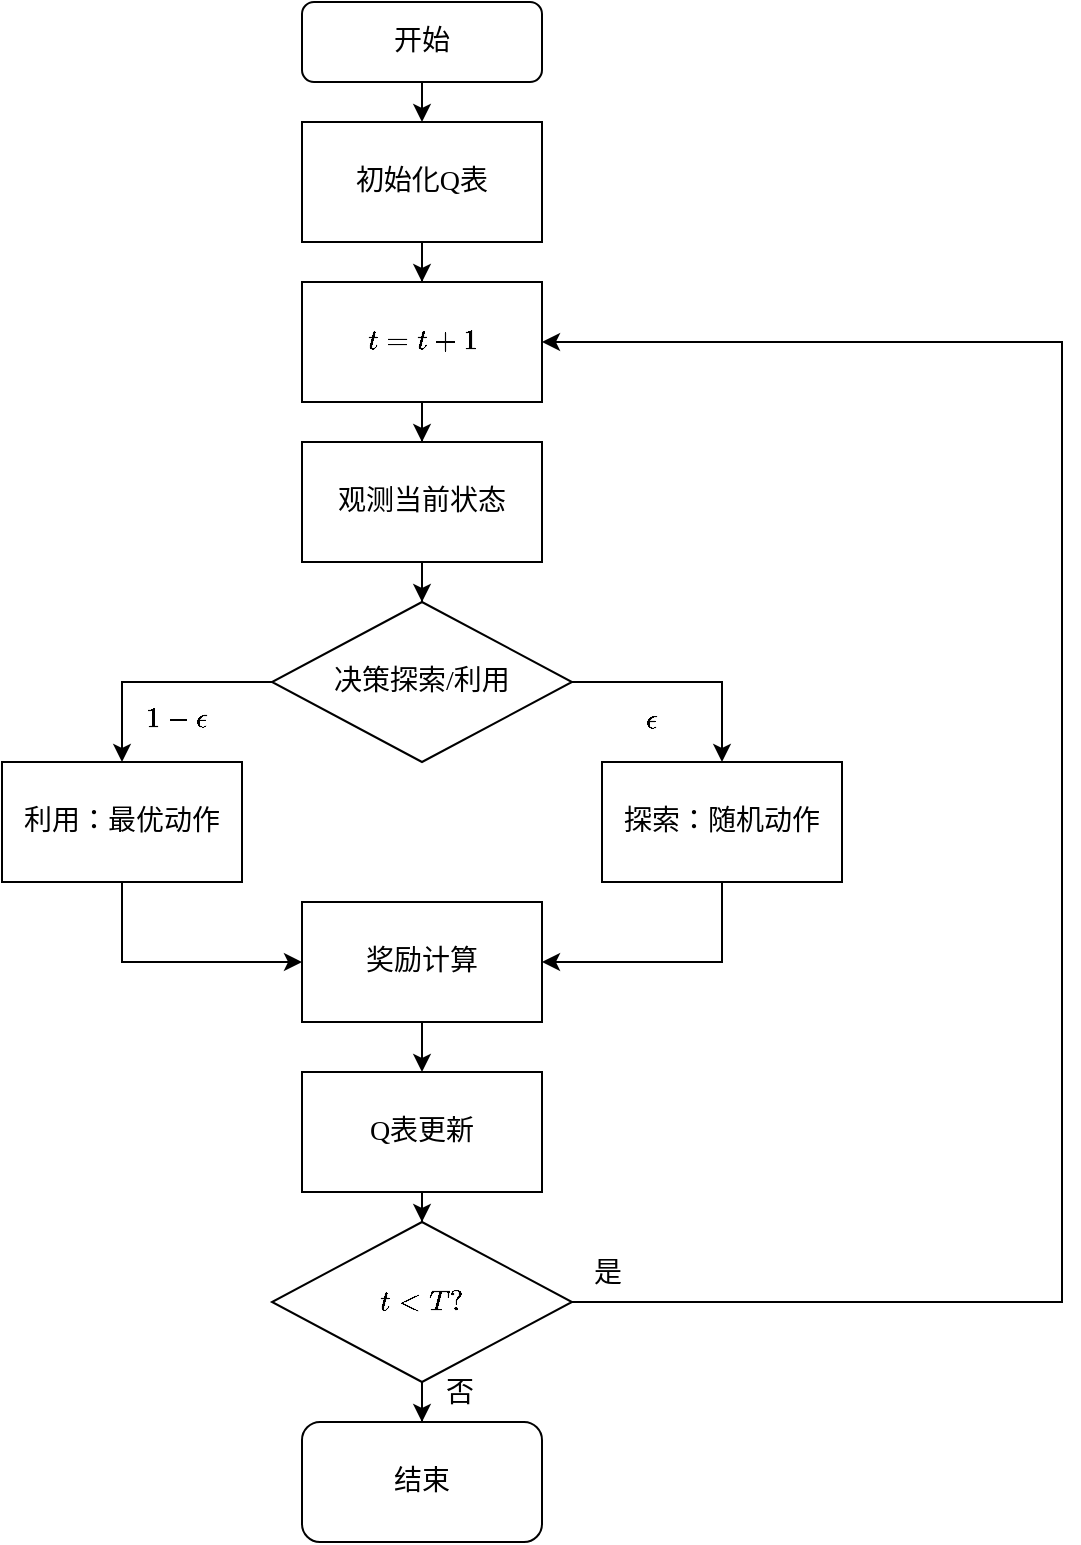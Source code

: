<mxfile version="26.2.6">
  <diagram id="C5RBs43oDa-KdzZeNtuy" name="Page-1">
    <mxGraphModel dx="1675" dy="793" grid="1" gridSize="10" guides="1" tooltips="1" connect="1" arrows="1" fold="1" page="1" pageScale="1" pageWidth="827" pageHeight="1169" background="none" math="1" shadow="0">
      <root>
        <mxCell id="WIyWlLk6GJQsqaUBKTNV-0" />
        <mxCell id="WIyWlLk6GJQsqaUBKTNV-1" parent="WIyWlLk6GJQsqaUBKTNV-0" />
        <mxCell id="54ulJrPKZDDIkLWZrO97-37" style="edgeStyle=orthogonalEdgeStyle;rounded=0;orthogonalLoop=1;jettySize=auto;html=1;exitX=0.5;exitY=1;exitDx=0;exitDy=0;entryX=0.5;entryY=0;entryDx=0;entryDy=0;labelBackgroundColor=none;fontColor=default;" parent="WIyWlLk6GJQsqaUBKTNV-1" source="WIyWlLk6GJQsqaUBKTNV-3" target="54ulJrPKZDDIkLWZrO97-1" edge="1">
          <mxGeometry relative="1" as="geometry" />
        </mxCell>
        <mxCell id="WIyWlLk6GJQsqaUBKTNV-3" value="&lt;font face=&quot;黑体&quot; style=&quot;font-size: 14px;&quot;&gt;开始&lt;/font&gt;" style="rounded=1;whiteSpace=wrap;html=1;fontSize=12;glass=0;strokeWidth=1;shadow=0;labelBackgroundColor=none;" parent="WIyWlLk6GJQsqaUBKTNV-1" vertex="1">
          <mxGeometry x="270" y="20" width="120" height="40" as="geometry" />
        </mxCell>
        <mxCell id="54ulJrPKZDDIkLWZrO97-39" value="" style="edgeStyle=orthogonalEdgeStyle;rounded=0;orthogonalLoop=1;jettySize=auto;html=1;labelBackgroundColor=none;fontColor=default;" parent="WIyWlLk6GJQsqaUBKTNV-1" source="54ulJrPKZDDIkLWZrO97-1" target="54ulJrPKZDDIkLWZrO97-38" edge="1">
          <mxGeometry relative="1" as="geometry" />
        </mxCell>
        <mxCell id="54ulJrPKZDDIkLWZrO97-1" value="&lt;font face=&quot;黑体&quot; style=&quot;font-size: 14px;&quot;&gt;初始化Q表&lt;/font&gt;" style="rounded=0;whiteSpace=wrap;html=1;labelBackgroundColor=none;" parent="WIyWlLk6GJQsqaUBKTNV-1" vertex="1">
          <mxGeometry x="270" y="80" width="120" height="60" as="geometry" />
        </mxCell>
        <mxCell id="54ulJrPKZDDIkLWZrO97-5" value="" style="edgeStyle=orthogonalEdgeStyle;rounded=0;orthogonalLoop=1;jettySize=auto;html=1;labelBackgroundColor=none;fontColor=default;" parent="WIyWlLk6GJQsqaUBKTNV-1" source="54ulJrPKZDDIkLWZrO97-2" target="54ulJrPKZDDIkLWZrO97-4" edge="1">
          <mxGeometry relative="1" as="geometry" />
        </mxCell>
        <mxCell id="54ulJrPKZDDIkLWZrO97-2" value="&lt;font face=&quot;黑体&quot; style=&quot;font-size: 14px;&quot;&gt;观测当前状态&lt;/font&gt;" style="whiteSpace=wrap;html=1;rounded=0;labelBackgroundColor=none;" parent="WIyWlLk6GJQsqaUBKTNV-1" vertex="1">
          <mxGeometry x="270" y="240" width="120" height="60" as="geometry" />
        </mxCell>
        <mxCell id="54ulJrPKZDDIkLWZrO97-46" style="edgeStyle=orthogonalEdgeStyle;rounded=0;orthogonalLoop=1;jettySize=auto;html=1;entryX=0.5;entryY=0;entryDx=0;entryDy=0;fontColor=default;labelBackgroundColor=none;" parent="WIyWlLk6GJQsqaUBKTNV-1" source="54ulJrPKZDDIkLWZrO97-4" target="54ulJrPKZDDIkLWZrO97-8" edge="1">
          <mxGeometry relative="1" as="geometry" />
        </mxCell>
        <mxCell id="54ulJrPKZDDIkLWZrO97-47" style="edgeStyle=orthogonalEdgeStyle;rounded=0;orthogonalLoop=1;jettySize=auto;html=1;exitX=1;exitY=0.5;exitDx=0;exitDy=0;entryX=0.5;entryY=0;entryDx=0;entryDy=0;fontColor=default;labelBackgroundColor=none;" parent="WIyWlLk6GJQsqaUBKTNV-1" source="54ulJrPKZDDIkLWZrO97-4" target="54ulJrPKZDDIkLWZrO97-6" edge="1">
          <mxGeometry relative="1" as="geometry" />
        </mxCell>
        <mxCell id="54ulJrPKZDDIkLWZrO97-4" value="&lt;font face=&quot;黑体&quot; style=&quot;font-size: 14px;&quot;&gt;决策探索/利用&lt;/font&gt;" style="rhombus;whiteSpace=wrap;html=1;rounded=0;labelBackgroundColor=none;" parent="WIyWlLk6GJQsqaUBKTNV-1" vertex="1">
          <mxGeometry x="255" y="320" width="150" height="80" as="geometry" />
        </mxCell>
        <mxCell id="54ulJrPKZDDIkLWZrO97-50" style="edgeStyle=orthogonalEdgeStyle;rounded=0;orthogonalLoop=1;jettySize=auto;html=1;entryX=1;entryY=0.5;entryDx=0;entryDy=0;fontColor=default;labelBackgroundColor=none;" parent="WIyWlLk6GJQsqaUBKTNV-1" source="54ulJrPKZDDIkLWZrO97-6" target="54ulJrPKZDDIkLWZrO97-26" edge="1">
          <mxGeometry relative="1" as="geometry">
            <Array as="points">
              <mxPoint x="480" y="500" />
            </Array>
          </mxGeometry>
        </mxCell>
        <mxCell id="54ulJrPKZDDIkLWZrO97-6" value="&lt;font face=&quot;黑体&quot; style=&quot;font-size: 14px;&quot;&gt;探索：随机动作&lt;/font&gt;" style="whiteSpace=wrap;html=1;rounded=0;labelBackgroundColor=none;" parent="WIyWlLk6GJQsqaUBKTNV-1" vertex="1">
          <mxGeometry x="420" y="400" width="120" height="60" as="geometry" />
        </mxCell>
        <mxCell id="54ulJrPKZDDIkLWZrO97-51" style="edgeStyle=orthogonalEdgeStyle;rounded=0;orthogonalLoop=1;jettySize=auto;html=1;entryX=0;entryY=0.5;entryDx=0;entryDy=0;fontColor=default;labelBackgroundColor=none;" parent="WIyWlLk6GJQsqaUBKTNV-1" source="54ulJrPKZDDIkLWZrO97-8" target="54ulJrPKZDDIkLWZrO97-26" edge="1">
          <mxGeometry relative="1" as="geometry">
            <Array as="points">
              <mxPoint x="180" y="500" />
            </Array>
          </mxGeometry>
        </mxCell>
        <mxCell id="54ulJrPKZDDIkLWZrO97-8" value="&lt;font face=&quot;黑体&quot; style=&quot;font-size: 14px;&quot;&gt;利用：最优动作&lt;/font&gt;" style="rounded=0;whiteSpace=wrap;html=1;labelBackgroundColor=none;" parent="WIyWlLk6GJQsqaUBKTNV-1" vertex="1">
          <mxGeometry x="120" y="400" width="120" height="60" as="geometry" />
        </mxCell>
        <mxCell id="54ulJrPKZDDIkLWZrO97-31" value="" style="edgeStyle=orthogonalEdgeStyle;rounded=0;orthogonalLoop=1;jettySize=auto;html=1;labelBackgroundColor=none;fontColor=default;" parent="WIyWlLk6GJQsqaUBKTNV-1" source="54ulJrPKZDDIkLWZrO97-26" target="54ulJrPKZDDIkLWZrO97-30" edge="1">
          <mxGeometry relative="1" as="geometry" />
        </mxCell>
        <mxCell id="54ulJrPKZDDIkLWZrO97-26" value="&lt;font face=&quot;黑体&quot; style=&quot;font-size: 14px;&quot;&gt;奖励计算&lt;/font&gt;" style="whiteSpace=wrap;html=1;rounded=0;labelBackgroundColor=none;" parent="WIyWlLk6GJQsqaUBKTNV-1" vertex="1">
          <mxGeometry x="270" y="470" width="120" height="60" as="geometry" />
        </mxCell>
        <mxCell id="54ulJrPKZDDIkLWZrO97-33" value="" style="edgeStyle=orthogonalEdgeStyle;rounded=0;orthogonalLoop=1;jettySize=auto;html=1;labelBackgroundColor=none;fontColor=default;" parent="WIyWlLk6GJQsqaUBKTNV-1" source="54ulJrPKZDDIkLWZrO97-30" target="54ulJrPKZDDIkLWZrO97-32" edge="1">
          <mxGeometry relative="1" as="geometry" />
        </mxCell>
        <mxCell id="54ulJrPKZDDIkLWZrO97-30" value="&lt;font face=&quot;黑体&quot; style=&quot;font-size: 14px;&quot;&gt;Q表更新&lt;/font&gt;" style="whiteSpace=wrap;html=1;rounded=0;labelBackgroundColor=none;" parent="WIyWlLk6GJQsqaUBKTNV-1" vertex="1">
          <mxGeometry x="270" y="555" width="120" height="60" as="geometry" />
        </mxCell>
        <mxCell id="54ulJrPKZDDIkLWZrO97-35" value="" style="edgeStyle=orthogonalEdgeStyle;rounded=0;orthogonalLoop=1;jettySize=auto;html=1;labelBackgroundColor=none;fontColor=default;" parent="WIyWlLk6GJQsqaUBKTNV-1" source="54ulJrPKZDDIkLWZrO97-32" target="54ulJrPKZDDIkLWZrO97-34" edge="1">
          <mxGeometry relative="1" as="geometry" />
        </mxCell>
        <mxCell id="54ulJrPKZDDIkLWZrO97-41" style="edgeStyle=orthogonalEdgeStyle;rounded=0;orthogonalLoop=1;jettySize=auto;html=1;entryX=1;entryY=0.5;entryDx=0;entryDy=0;labelBackgroundColor=none;fontColor=default;" parent="WIyWlLk6GJQsqaUBKTNV-1" source="54ulJrPKZDDIkLWZrO97-32" target="54ulJrPKZDDIkLWZrO97-38" edge="1">
          <mxGeometry relative="1" as="geometry">
            <Array as="points">
              <mxPoint x="650" y="670" />
              <mxPoint x="650" y="190" />
            </Array>
          </mxGeometry>
        </mxCell>
        <mxCell id="54ulJrPKZDDIkLWZrO97-32" value="&lt;div style=&quot;text-align: left;&quot;&gt;&lt;font style=&quot;font-size: 14px;&quot; face=&quot;宋体&quot;&gt;$$t&amp;lt;T?$$&lt;/font&gt;&lt;/div&gt;" style="rhombus;whiteSpace=wrap;html=1;rounded=0;labelBackgroundColor=none;" parent="WIyWlLk6GJQsqaUBKTNV-1" vertex="1">
          <mxGeometry x="255" y="630" width="150" height="80" as="geometry" />
        </mxCell>
        <mxCell id="54ulJrPKZDDIkLWZrO97-34" value="&lt;font face=&quot;黑体&quot; style=&quot;font-size: 14px;&quot;&gt;结束&lt;/font&gt;" style="rounded=1;whiteSpace=wrap;html=1;labelBackgroundColor=none;" parent="WIyWlLk6GJQsqaUBKTNV-1" vertex="1">
          <mxGeometry x="270" y="730" width="120" height="60" as="geometry" />
        </mxCell>
        <mxCell id="54ulJrPKZDDIkLWZrO97-40" value="" style="edgeStyle=orthogonalEdgeStyle;rounded=0;orthogonalLoop=1;jettySize=auto;html=1;labelBackgroundColor=none;fontColor=default;" parent="WIyWlLk6GJQsqaUBKTNV-1" source="54ulJrPKZDDIkLWZrO97-38" target="54ulJrPKZDDIkLWZrO97-2" edge="1">
          <mxGeometry relative="1" as="geometry" />
        </mxCell>
        <mxCell id="54ulJrPKZDDIkLWZrO97-38" value="&lt;font style=&quot;font-size: 14px;&quot; face=&quot;宋体&quot;&gt;$$t=t+1$$&lt;/font&gt;" style="whiteSpace=wrap;html=1;rounded=0;labelBackgroundColor=none;" parent="WIyWlLk6GJQsqaUBKTNV-1" vertex="1">
          <mxGeometry x="270" y="160" width="120" height="60" as="geometry" />
        </mxCell>
        <mxCell id="54ulJrPKZDDIkLWZrO97-44" value="&lt;font style=&quot;font-size: 14px;&quot; face=&quot;宋体&quot;&gt;$$1-\epsilon$$&lt;/font&gt;" style="text;whiteSpace=wrap;html=1;labelBackgroundColor=none;" parent="WIyWlLk6GJQsqaUBKTNV-1" vertex="1">
          <mxGeometry x="190" y="350" width="100" height="20" as="geometry" />
        </mxCell>
        <mxCell id="54ulJrPKZDDIkLWZrO97-52" value="&lt;font style=&quot;font-size: 14px;&quot; face=&quot;宋体&quot;&gt;$$\epsilon$$&lt;/font&gt;" style="text;whiteSpace=wrap;html=1;labelBackgroundColor=none;" parent="WIyWlLk6GJQsqaUBKTNV-1" vertex="1">
          <mxGeometry x="440" y="350" width="100" height="20" as="geometry" />
        </mxCell>
        <mxCell id="54ulJrPKZDDIkLWZrO97-53" value="&lt;span style=&quot;font-size: 14px;&quot;&gt;&lt;font face=&quot;黑体&quot;&gt;是&lt;/font&gt;&lt;/span&gt;" style="text;whiteSpace=wrap;html=1;labelBackgroundColor=none;" parent="WIyWlLk6GJQsqaUBKTNV-1" vertex="1">
          <mxGeometry x="414" y="640" width="100" height="20" as="geometry" />
        </mxCell>
        <mxCell id="54ulJrPKZDDIkLWZrO97-56" value="&lt;span style=&quot;font-size: 14px;&quot;&gt;&lt;font face=&quot;黑体&quot;&gt;否&lt;/font&gt;&lt;/span&gt;" style="text;whiteSpace=wrap;html=1;labelBackgroundColor=none;" parent="WIyWlLk6GJQsqaUBKTNV-1" vertex="1">
          <mxGeometry x="340" y="700" width="100" height="20" as="geometry" />
        </mxCell>
      </root>
    </mxGraphModel>
  </diagram>
</mxfile>
